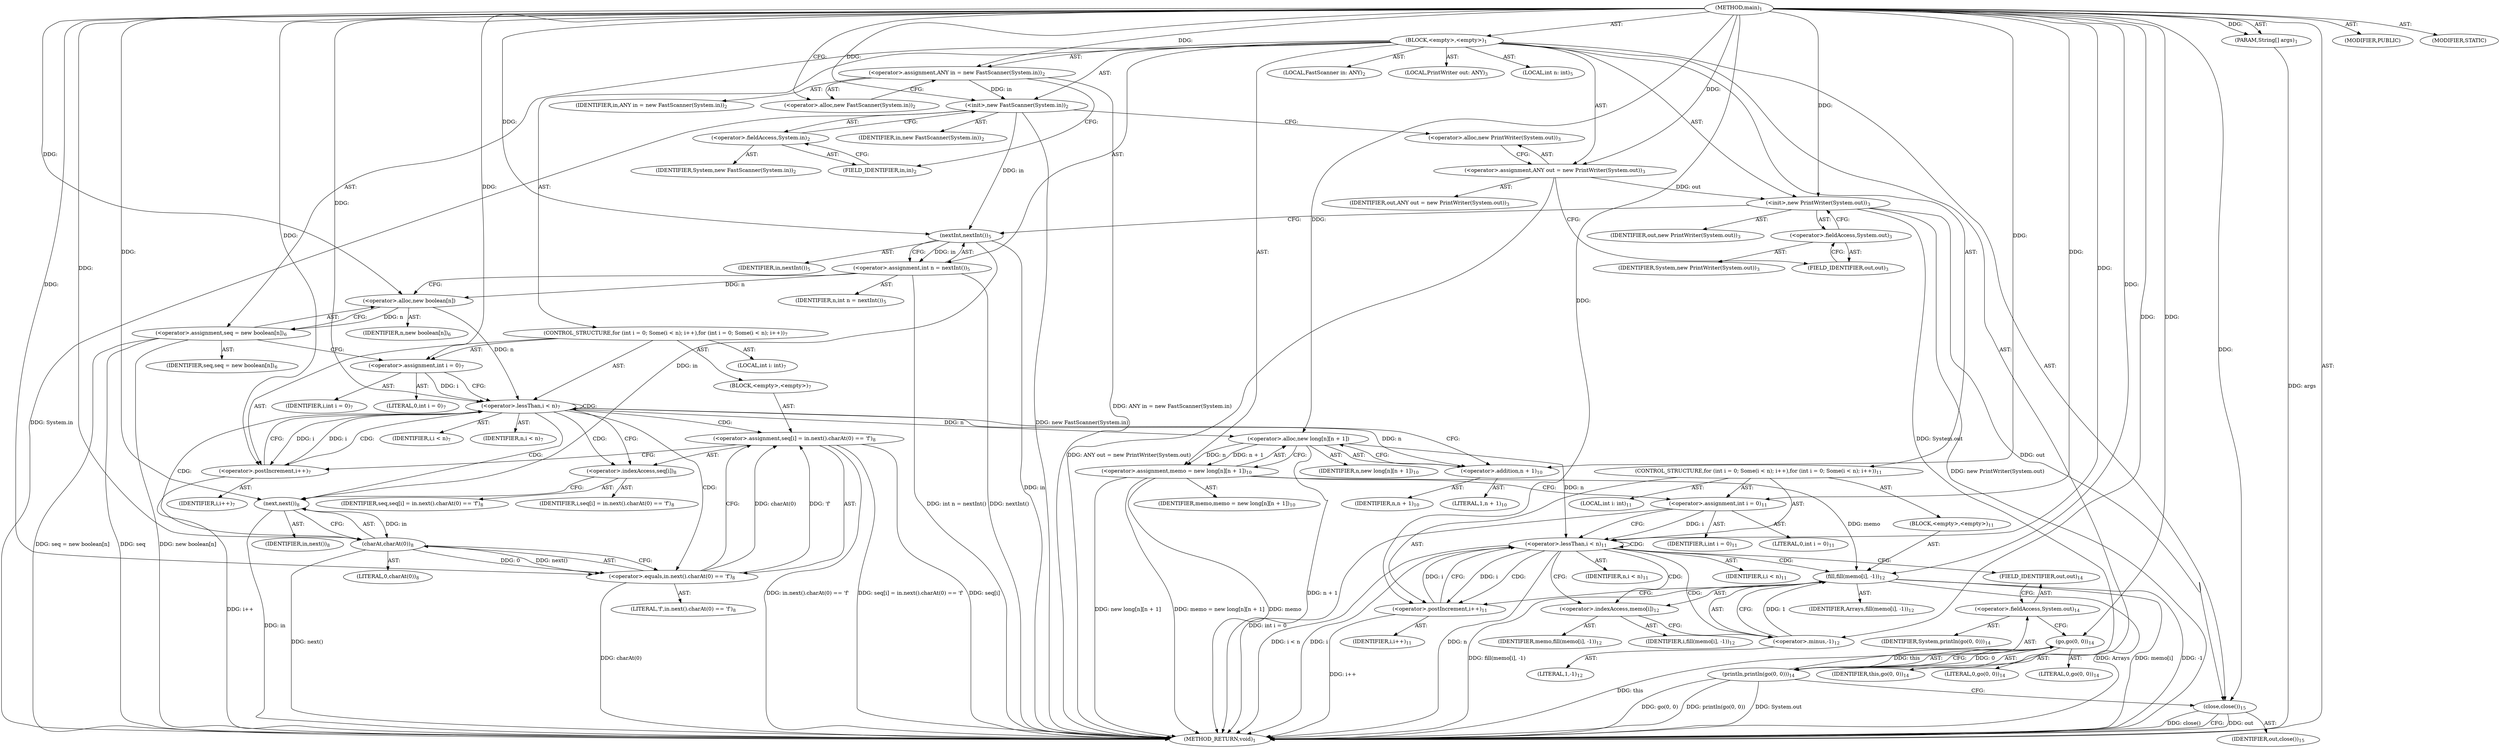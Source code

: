 digraph "main" {  
"21" [label = <(METHOD,main)<SUB>1</SUB>> ]
"22" [label = <(PARAM,String[] args)<SUB>1</SUB>> ]
"23" [label = <(BLOCK,&lt;empty&gt;,&lt;empty&gt;)<SUB>1</SUB>> ]
"4" [label = <(LOCAL,FastScanner in: ANY)<SUB>2</SUB>> ]
"24" [label = <(&lt;operator&gt;.assignment,ANY in = new FastScanner(System.in))<SUB>2</SUB>> ]
"25" [label = <(IDENTIFIER,in,ANY in = new FastScanner(System.in))<SUB>2</SUB>> ]
"26" [label = <(&lt;operator&gt;.alloc,new FastScanner(System.in))<SUB>2</SUB>> ]
"27" [label = <(&lt;init&gt;,new FastScanner(System.in))<SUB>2</SUB>> ]
"3" [label = <(IDENTIFIER,in,new FastScanner(System.in))<SUB>2</SUB>> ]
"28" [label = <(&lt;operator&gt;.fieldAccess,System.in)<SUB>2</SUB>> ]
"29" [label = <(IDENTIFIER,System,new FastScanner(System.in))<SUB>2</SUB>> ]
"30" [label = <(FIELD_IDENTIFIER,in,in)<SUB>2</SUB>> ]
"6" [label = <(LOCAL,PrintWriter out: ANY)<SUB>3</SUB>> ]
"31" [label = <(&lt;operator&gt;.assignment,ANY out = new PrintWriter(System.out))<SUB>3</SUB>> ]
"32" [label = <(IDENTIFIER,out,ANY out = new PrintWriter(System.out))<SUB>3</SUB>> ]
"33" [label = <(&lt;operator&gt;.alloc,new PrintWriter(System.out))<SUB>3</SUB>> ]
"34" [label = <(&lt;init&gt;,new PrintWriter(System.out))<SUB>3</SUB>> ]
"5" [label = <(IDENTIFIER,out,new PrintWriter(System.out))<SUB>3</SUB>> ]
"35" [label = <(&lt;operator&gt;.fieldAccess,System.out)<SUB>3</SUB>> ]
"36" [label = <(IDENTIFIER,System,new PrintWriter(System.out))<SUB>3</SUB>> ]
"37" [label = <(FIELD_IDENTIFIER,out,out)<SUB>3</SUB>> ]
"38" [label = <(LOCAL,int n: int)<SUB>5</SUB>> ]
"39" [label = <(&lt;operator&gt;.assignment,int n = nextInt())<SUB>5</SUB>> ]
"40" [label = <(IDENTIFIER,n,int n = nextInt())<SUB>5</SUB>> ]
"41" [label = <(nextInt,nextInt())<SUB>5</SUB>> ]
"42" [label = <(IDENTIFIER,in,nextInt())<SUB>5</SUB>> ]
"43" [label = <(&lt;operator&gt;.assignment,seq = new boolean[n])<SUB>6</SUB>> ]
"44" [label = <(IDENTIFIER,seq,seq = new boolean[n])<SUB>6</SUB>> ]
"45" [label = <(&lt;operator&gt;.alloc,new boolean[n])> ]
"46" [label = <(IDENTIFIER,n,new boolean[n])<SUB>6</SUB>> ]
"47" [label = <(CONTROL_STRUCTURE,for (int i = 0; Some(i &lt; n); i++),for (int i = 0; Some(i &lt; n); i++))<SUB>7</SUB>> ]
"48" [label = <(LOCAL,int i: int)<SUB>7</SUB>> ]
"49" [label = <(&lt;operator&gt;.assignment,int i = 0)<SUB>7</SUB>> ]
"50" [label = <(IDENTIFIER,i,int i = 0)<SUB>7</SUB>> ]
"51" [label = <(LITERAL,0,int i = 0)<SUB>7</SUB>> ]
"52" [label = <(&lt;operator&gt;.lessThan,i &lt; n)<SUB>7</SUB>> ]
"53" [label = <(IDENTIFIER,i,i &lt; n)<SUB>7</SUB>> ]
"54" [label = <(IDENTIFIER,n,i &lt; n)<SUB>7</SUB>> ]
"55" [label = <(&lt;operator&gt;.postIncrement,i++)<SUB>7</SUB>> ]
"56" [label = <(IDENTIFIER,i,i++)<SUB>7</SUB>> ]
"57" [label = <(BLOCK,&lt;empty&gt;,&lt;empty&gt;)<SUB>7</SUB>> ]
"58" [label = <(&lt;operator&gt;.assignment,seq[i] = in.next().charAt(0) == 'f')<SUB>8</SUB>> ]
"59" [label = <(&lt;operator&gt;.indexAccess,seq[i])<SUB>8</SUB>> ]
"60" [label = <(IDENTIFIER,seq,seq[i] = in.next().charAt(0) == 'f')<SUB>8</SUB>> ]
"61" [label = <(IDENTIFIER,i,seq[i] = in.next().charAt(0) == 'f')<SUB>8</SUB>> ]
"62" [label = <(&lt;operator&gt;.equals,in.next().charAt(0) == 'f')<SUB>8</SUB>> ]
"63" [label = <(charAt,charAt(0))<SUB>8</SUB>> ]
"64" [label = <(next,next())<SUB>8</SUB>> ]
"65" [label = <(IDENTIFIER,in,next())<SUB>8</SUB>> ]
"66" [label = <(LITERAL,0,charAt(0))<SUB>8</SUB>> ]
"67" [label = <(LITERAL,'f',in.next().charAt(0) == 'f')<SUB>8</SUB>> ]
"68" [label = <(&lt;operator&gt;.assignment,memo = new long[n][n + 1])<SUB>10</SUB>> ]
"69" [label = <(IDENTIFIER,memo,memo = new long[n][n + 1])<SUB>10</SUB>> ]
"70" [label = <(&lt;operator&gt;.alloc,new long[n][n + 1])> ]
"71" [label = <(IDENTIFIER,n,new long[n][n + 1])<SUB>10</SUB>> ]
"72" [label = <(&lt;operator&gt;.addition,n + 1)<SUB>10</SUB>> ]
"73" [label = <(IDENTIFIER,n,n + 1)<SUB>10</SUB>> ]
"74" [label = <(LITERAL,1,n + 1)<SUB>10</SUB>> ]
"75" [label = <(CONTROL_STRUCTURE,for (int i = 0; Some(i &lt; n); i++),for (int i = 0; Some(i &lt; n); i++))<SUB>11</SUB>> ]
"76" [label = <(LOCAL,int i: int)<SUB>11</SUB>> ]
"77" [label = <(&lt;operator&gt;.assignment,int i = 0)<SUB>11</SUB>> ]
"78" [label = <(IDENTIFIER,i,int i = 0)<SUB>11</SUB>> ]
"79" [label = <(LITERAL,0,int i = 0)<SUB>11</SUB>> ]
"80" [label = <(&lt;operator&gt;.lessThan,i &lt; n)<SUB>11</SUB>> ]
"81" [label = <(IDENTIFIER,i,i &lt; n)<SUB>11</SUB>> ]
"82" [label = <(IDENTIFIER,n,i &lt; n)<SUB>11</SUB>> ]
"83" [label = <(&lt;operator&gt;.postIncrement,i++)<SUB>11</SUB>> ]
"84" [label = <(IDENTIFIER,i,i++)<SUB>11</SUB>> ]
"85" [label = <(BLOCK,&lt;empty&gt;,&lt;empty&gt;)<SUB>11</SUB>> ]
"86" [label = <(fill,fill(memo[i], -1))<SUB>12</SUB>> ]
"87" [label = <(IDENTIFIER,Arrays,fill(memo[i], -1))<SUB>12</SUB>> ]
"88" [label = <(&lt;operator&gt;.indexAccess,memo[i])<SUB>12</SUB>> ]
"89" [label = <(IDENTIFIER,memo,fill(memo[i], -1))<SUB>12</SUB>> ]
"90" [label = <(IDENTIFIER,i,fill(memo[i], -1))<SUB>12</SUB>> ]
"91" [label = <(&lt;operator&gt;.minus,-1)<SUB>12</SUB>> ]
"92" [label = <(LITERAL,1,-1)<SUB>12</SUB>> ]
"93" [label = <(println,println(go(0, 0)))<SUB>14</SUB>> ]
"94" [label = <(&lt;operator&gt;.fieldAccess,System.out)<SUB>14</SUB>> ]
"95" [label = <(IDENTIFIER,System,println(go(0, 0)))<SUB>14</SUB>> ]
"96" [label = <(FIELD_IDENTIFIER,out,out)<SUB>14</SUB>> ]
"97" [label = <(go,go(0, 0))<SUB>14</SUB>> ]
"98" [label = <(IDENTIFIER,this,go(0, 0))<SUB>14</SUB>> ]
"99" [label = <(LITERAL,0,go(0, 0))<SUB>14</SUB>> ]
"100" [label = <(LITERAL,0,go(0, 0))<SUB>14</SUB>> ]
"101" [label = <(close,close())<SUB>15</SUB>> ]
"102" [label = <(IDENTIFIER,out,close())<SUB>15</SUB>> ]
"103" [label = <(MODIFIER,PUBLIC)> ]
"104" [label = <(MODIFIER,STATIC)> ]
"105" [label = <(METHOD_RETURN,void)<SUB>1</SUB>> ]
  "21" -> "22"  [ label = "AST: "] 
  "21" -> "23"  [ label = "AST: "] 
  "21" -> "103"  [ label = "AST: "] 
  "21" -> "104"  [ label = "AST: "] 
  "21" -> "105"  [ label = "AST: "] 
  "23" -> "4"  [ label = "AST: "] 
  "23" -> "24"  [ label = "AST: "] 
  "23" -> "27"  [ label = "AST: "] 
  "23" -> "6"  [ label = "AST: "] 
  "23" -> "31"  [ label = "AST: "] 
  "23" -> "34"  [ label = "AST: "] 
  "23" -> "38"  [ label = "AST: "] 
  "23" -> "39"  [ label = "AST: "] 
  "23" -> "43"  [ label = "AST: "] 
  "23" -> "47"  [ label = "AST: "] 
  "23" -> "68"  [ label = "AST: "] 
  "23" -> "75"  [ label = "AST: "] 
  "23" -> "93"  [ label = "AST: "] 
  "23" -> "101"  [ label = "AST: "] 
  "24" -> "25"  [ label = "AST: "] 
  "24" -> "26"  [ label = "AST: "] 
  "27" -> "3"  [ label = "AST: "] 
  "27" -> "28"  [ label = "AST: "] 
  "28" -> "29"  [ label = "AST: "] 
  "28" -> "30"  [ label = "AST: "] 
  "31" -> "32"  [ label = "AST: "] 
  "31" -> "33"  [ label = "AST: "] 
  "34" -> "5"  [ label = "AST: "] 
  "34" -> "35"  [ label = "AST: "] 
  "35" -> "36"  [ label = "AST: "] 
  "35" -> "37"  [ label = "AST: "] 
  "39" -> "40"  [ label = "AST: "] 
  "39" -> "41"  [ label = "AST: "] 
  "41" -> "42"  [ label = "AST: "] 
  "43" -> "44"  [ label = "AST: "] 
  "43" -> "45"  [ label = "AST: "] 
  "45" -> "46"  [ label = "AST: "] 
  "47" -> "48"  [ label = "AST: "] 
  "47" -> "49"  [ label = "AST: "] 
  "47" -> "52"  [ label = "AST: "] 
  "47" -> "55"  [ label = "AST: "] 
  "47" -> "57"  [ label = "AST: "] 
  "49" -> "50"  [ label = "AST: "] 
  "49" -> "51"  [ label = "AST: "] 
  "52" -> "53"  [ label = "AST: "] 
  "52" -> "54"  [ label = "AST: "] 
  "55" -> "56"  [ label = "AST: "] 
  "57" -> "58"  [ label = "AST: "] 
  "58" -> "59"  [ label = "AST: "] 
  "58" -> "62"  [ label = "AST: "] 
  "59" -> "60"  [ label = "AST: "] 
  "59" -> "61"  [ label = "AST: "] 
  "62" -> "63"  [ label = "AST: "] 
  "62" -> "67"  [ label = "AST: "] 
  "63" -> "64"  [ label = "AST: "] 
  "63" -> "66"  [ label = "AST: "] 
  "64" -> "65"  [ label = "AST: "] 
  "68" -> "69"  [ label = "AST: "] 
  "68" -> "70"  [ label = "AST: "] 
  "70" -> "71"  [ label = "AST: "] 
  "70" -> "72"  [ label = "AST: "] 
  "72" -> "73"  [ label = "AST: "] 
  "72" -> "74"  [ label = "AST: "] 
  "75" -> "76"  [ label = "AST: "] 
  "75" -> "77"  [ label = "AST: "] 
  "75" -> "80"  [ label = "AST: "] 
  "75" -> "83"  [ label = "AST: "] 
  "75" -> "85"  [ label = "AST: "] 
  "77" -> "78"  [ label = "AST: "] 
  "77" -> "79"  [ label = "AST: "] 
  "80" -> "81"  [ label = "AST: "] 
  "80" -> "82"  [ label = "AST: "] 
  "83" -> "84"  [ label = "AST: "] 
  "85" -> "86"  [ label = "AST: "] 
  "86" -> "87"  [ label = "AST: "] 
  "86" -> "88"  [ label = "AST: "] 
  "86" -> "91"  [ label = "AST: "] 
  "88" -> "89"  [ label = "AST: "] 
  "88" -> "90"  [ label = "AST: "] 
  "91" -> "92"  [ label = "AST: "] 
  "93" -> "94"  [ label = "AST: "] 
  "93" -> "97"  [ label = "AST: "] 
  "94" -> "95"  [ label = "AST: "] 
  "94" -> "96"  [ label = "AST: "] 
  "97" -> "98"  [ label = "AST: "] 
  "97" -> "99"  [ label = "AST: "] 
  "97" -> "100"  [ label = "AST: "] 
  "101" -> "102"  [ label = "AST: "] 
  "24" -> "30"  [ label = "CFG: "] 
  "27" -> "33"  [ label = "CFG: "] 
  "31" -> "37"  [ label = "CFG: "] 
  "34" -> "41"  [ label = "CFG: "] 
  "39" -> "45"  [ label = "CFG: "] 
  "43" -> "49"  [ label = "CFG: "] 
  "68" -> "77"  [ label = "CFG: "] 
  "93" -> "101"  [ label = "CFG: "] 
  "101" -> "105"  [ label = "CFG: "] 
  "26" -> "24"  [ label = "CFG: "] 
  "28" -> "27"  [ label = "CFG: "] 
  "33" -> "31"  [ label = "CFG: "] 
  "35" -> "34"  [ label = "CFG: "] 
  "41" -> "39"  [ label = "CFG: "] 
  "45" -> "43"  [ label = "CFG: "] 
  "49" -> "52"  [ label = "CFG: "] 
  "52" -> "59"  [ label = "CFG: "] 
  "52" -> "72"  [ label = "CFG: "] 
  "55" -> "52"  [ label = "CFG: "] 
  "70" -> "68"  [ label = "CFG: "] 
  "77" -> "80"  [ label = "CFG: "] 
  "80" -> "88"  [ label = "CFG: "] 
  "80" -> "96"  [ label = "CFG: "] 
  "83" -> "80"  [ label = "CFG: "] 
  "94" -> "97"  [ label = "CFG: "] 
  "97" -> "93"  [ label = "CFG: "] 
  "30" -> "28"  [ label = "CFG: "] 
  "37" -> "35"  [ label = "CFG: "] 
  "58" -> "55"  [ label = "CFG: "] 
  "72" -> "70"  [ label = "CFG: "] 
  "86" -> "83"  [ label = "CFG: "] 
  "96" -> "94"  [ label = "CFG: "] 
  "59" -> "64"  [ label = "CFG: "] 
  "62" -> "58"  [ label = "CFG: "] 
  "88" -> "91"  [ label = "CFG: "] 
  "91" -> "86"  [ label = "CFG: "] 
  "63" -> "62"  [ label = "CFG: "] 
  "64" -> "63"  [ label = "CFG: "] 
  "21" -> "26"  [ label = "CFG: "] 
  "22" -> "105"  [ label = "DDG: args"] 
  "24" -> "105"  [ label = "DDG: ANY in = new FastScanner(System.in)"] 
  "27" -> "105"  [ label = "DDG: System.in"] 
  "27" -> "105"  [ label = "DDG: new FastScanner(System.in)"] 
  "31" -> "105"  [ label = "DDG: ANY out = new PrintWriter(System.out)"] 
  "34" -> "105"  [ label = "DDG: new PrintWriter(System.out)"] 
  "41" -> "105"  [ label = "DDG: in"] 
  "39" -> "105"  [ label = "DDG: nextInt()"] 
  "39" -> "105"  [ label = "DDG: int n = nextInt()"] 
  "43" -> "105"  [ label = "DDG: seq"] 
  "43" -> "105"  [ label = "DDG: new boolean[n]"] 
  "43" -> "105"  [ label = "DDG: seq = new boolean[n]"] 
  "68" -> "105"  [ label = "DDG: memo"] 
  "70" -> "105"  [ label = "DDG: n + 1"] 
  "68" -> "105"  [ label = "DDG: new long[n][n + 1]"] 
  "68" -> "105"  [ label = "DDG: memo = new long[n][n + 1]"] 
  "77" -> "105"  [ label = "DDG: int i = 0"] 
  "80" -> "105"  [ label = "DDG: i"] 
  "80" -> "105"  [ label = "DDG: n"] 
  "80" -> "105"  [ label = "DDG: i &lt; n"] 
  "93" -> "105"  [ label = "DDG: System.out"] 
  "93" -> "105"  [ label = "DDG: go(0, 0)"] 
  "93" -> "105"  [ label = "DDG: println(go(0, 0))"] 
  "101" -> "105"  [ label = "DDG: out"] 
  "101" -> "105"  [ label = "DDG: close()"] 
  "86" -> "105"  [ label = "DDG: memo[i]"] 
  "86" -> "105"  [ label = "DDG: -1"] 
  "86" -> "105"  [ label = "DDG: fill(memo[i], -1)"] 
  "83" -> "105"  [ label = "DDG: i++"] 
  "58" -> "105"  [ label = "DDG: seq[i]"] 
  "64" -> "105"  [ label = "DDG: in"] 
  "63" -> "105"  [ label = "DDG: next()"] 
  "62" -> "105"  [ label = "DDG: charAt(0)"] 
  "58" -> "105"  [ label = "DDG: in.next().charAt(0) == 'f'"] 
  "58" -> "105"  [ label = "DDG: seq[i] = in.next().charAt(0) == 'f'"] 
  "55" -> "105"  [ label = "DDG: i++"] 
  "86" -> "105"  [ label = "DDG: Arrays"] 
  "97" -> "105"  [ label = "DDG: this"] 
  "21" -> "22"  [ label = "DDG: "] 
  "21" -> "24"  [ label = "DDG: "] 
  "21" -> "31"  [ label = "DDG: "] 
  "41" -> "39"  [ label = "DDG: in"] 
  "45" -> "43"  [ label = "DDG: n"] 
  "70" -> "68"  [ label = "DDG: n"] 
  "70" -> "68"  [ label = "DDG: n + 1"] 
  "24" -> "27"  [ label = "DDG: in"] 
  "21" -> "27"  [ label = "DDG: "] 
  "31" -> "34"  [ label = "DDG: out"] 
  "21" -> "34"  [ label = "DDG: "] 
  "21" -> "49"  [ label = "DDG: "] 
  "21" -> "77"  [ label = "DDG: "] 
  "34" -> "93"  [ label = "DDG: System.out"] 
  "97" -> "93"  [ label = "DDG: this"] 
  "97" -> "93"  [ label = "DDG: 0"] 
  "34" -> "101"  [ label = "DDG: out"] 
  "21" -> "101"  [ label = "DDG: "] 
  "27" -> "41"  [ label = "DDG: in"] 
  "21" -> "41"  [ label = "DDG: "] 
  "39" -> "45"  [ label = "DDG: n"] 
  "21" -> "45"  [ label = "DDG: "] 
  "49" -> "52"  [ label = "DDG: i"] 
  "55" -> "52"  [ label = "DDG: i"] 
  "21" -> "52"  [ label = "DDG: "] 
  "45" -> "52"  [ label = "DDG: n"] 
  "52" -> "55"  [ label = "DDG: i"] 
  "21" -> "55"  [ label = "DDG: "] 
  "62" -> "58"  [ label = "DDG: charAt(0)"] 
  "62" -> "58"  [ label = "DDG: 'f'"] 
  "21" -> "70"  [ label = "DDG: "] 
  "52" -> "70"  [ label = "DDG: n"] 
  "77" -> "80"  [ label = "DDG: i"] 
  "83" -> "80"  [ label = "DDG: i"] 
  "21" -> "80"  [ label = "DDG: "] 
  "70" -> "80"  [ label = "DDG: n"] 
  "80" -> "83"  [ label = "DDG: i"] 
  "21" -> "83"  [ label = "DDG: "] 
  "21" -> "97"  [ label = "DDG: "] 
  "52" -> "72"  [ label = "DDG: n"] 
  "21" -> "72"  [ label = "DDG: "] 
  "21" -> "86"  [ label = "DDG: "] 
  "68" -> "86"  [ label = "DDG: memo"] 
  "91" -> "86"  [ label = "DDG: 1"] 
  "63" -> "62"  [ label = "DDG: next()"] 
  "63" -> "62"  [ label = "DDG: 0"] 
  "21" -> "62"  [ label = "DDG: "] 
  "21" -> "91"  [ label = "DDG: "] 
  "64" -> "63"  [ label = "DDG: in"] 
  "21" -> "63"  [ label = "DDG: "] 
  "41" -> "64"  [ label = "DDG: in"] 
  "21" -> "64"  [ label = "DDG: "] 
  "52" -> "58"  [ label = "CDG: "] 
  "52" -> "64"  [ label = "CDG: "] 
  "52" -> "52"  [ label = "CDG: "] 
  "52" -> "63"  [ label = "CDG: "] 
  "52" -> "59"  [ label = "CDG: "] 
  "52" -> "55"  [ label = "CDG: "] 
  "52" -> "62"  [ label = "CDG: "] 
  "80" -> "80"  [ label = "CDG: "] 
  "80" -> "83"  [ label = "CDG: "] 
  "80" -> "88"  [ label = "CDG: "] 
  "80" -> "91"  [ label = "CDG: "] 
  "80" -> "86"  [ label = "CDG: "] 
}

